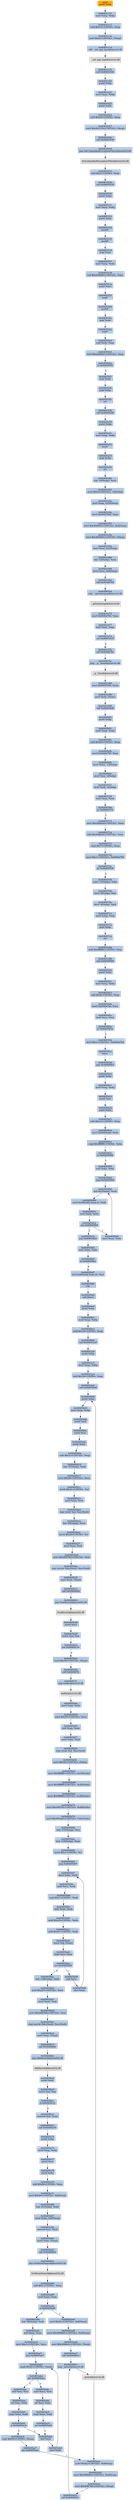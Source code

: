 digraph G {
node[shape=rectangle,style=filled,fillcolor=lightsteelblue,color=lightsteelblue]
bgcolor="transparent"
a0x00401110pushl_ebp[label="start\npushl %ebp",color="lightgrey",fillcolor="orange"];
a0x00401111movl_esp_ebp[label="0x00401111\nmovl %esp, %ebp"];
a0x00401113subl_0x18UINT8_esp[label="0x00401113\nsubl $0x18<UINT8>, %esp"];
a0x00401116movl_0x2UINT32_esp_[label="0x00401116\nmovl $0x2<UINT32>, (%esp)"];
a0x0040111dcall___set_app_type_msvcrt_dll[label="0x0040111d\ncall __set_app_type@msvcrt.dll"];
a__set_app_type_msvcrt_dll[label="__set_app_type@msvcrt.dll",color="lightgrey",fillcolor="lightgrey"];
a0x00401123call_0x00401020[label="0x00401123\ncall 0x00401020"];
a0x00401020pushl_ebp[label="0x00401020\npushl %ebp"];
a0x00401021movl_esp_ebp[label="0x00401021\nmovl %esp, %ebp"];
a0x00401023pushl_ebx[label="0x00401023\npushl %ebx"];
a0x00401024subl_0x34UINT8_esp[label="0x00401024\nsubl $0x34<UINT8>, %esp"];
a0x00401027movl_0x401150UINT32_esp_[label="0x00401027\nmovl $0x401150<UINT32>, (%esp)"];
a0x0040102ecall_0x00403638[label="0x0040102e\ncall 0x00403638"];
a0x00403638jmp_SetUnhandledExceptionFilter_kernel32_dll[label="0x00403638\njmp SetUnhandledExceptionFilter@kernel32.dll"];
SetUnhandledExceptionFilter_kernel32_dll[label="SetUnhandledExceptionFilter@kernel32.dll",color="lightgrey",fillcolor="lightgrey"];
a0x00401033subl_0x4UINT8_esp[label="0x00401033\nsubl $0x4<UINT8>, %esp"];
a0x00401036call_0x00405530[label="0x00401036\ncall 0x00405530"];
a0x00405530pushl_ebp[label="0x00405530\npushl %ebp"];
a0x00405531movl_esp_ebp[label="0x00405531\nmovl %esp, %ebp"];
a0x00405533pushl_ebx[label="0x00405533\npushl %ebx"];
a0x00405534pushfl_[label="0x00405534\npushfl "];
a0x00405535pushfl_[label="0x00405535\npushfl "];
a0x00405536popl_eax[label="0x00405536\npopl %eax"];
a0x00405537movl_eax_edx[label="0x00405537\nmovl %eax, %edx"];
a0x00405539xorl_0x200000UINT32_eax[label="0x00405539\nxorl $0x200000<UINT32>, %eax"];
a0x0040553epushl_eax[label="0x0040553e\npushl %eax"];
a0x0040553fpopfl_[label="0x0040553f\npopfl "];
a0x00405540pushfl_[label="0x00405540\npushfl "];
a0x00405541popl_eax[label="0x00405541\npopl %eax"];
a0x00405542popfl_[label="0x00405542\npopfl "];
a0x00405543xorl_edx_eax[label="0x00405543\nxorl %edx, %eax"];
a0x00405545testl_0x200000UINT32_eax[label="0x00405545\ntestl $0x200000<UINT32>, %eax"];
a0x0040554aje_0x004055f3[label="0x0040554a\nje 0x004055f3"];
a0x004055f3popl_ebx[label="0x004055f3\npopl %ebx"];
a0x004055f4popl_ebp[label="0x004055f4\npopl %ebp"];
a0x004055f5ret[label="0x004055f5\nret"];
a0x0040103bcall_0x00405a50[label="0x0040103b\ncall 0x00405a50"];
a0x00405a50pushl_ebp[label="0x00405a50\npushl %ebp"];
a0x00405a51movl_esp_ebp[label="0x00405a51\nmovl %esp, %ebp"];
a0x00405a53fninit_[label="0x00405a53\nfninit "];
a0x00405a55popl_ebp[label="0x00405a55\npopl %ebp"];
a0x00405a56ret[label="0x00405a56\nret"];
a0x00401040leal__16ebp__eax[label="0x00401040\nleal -16(%ebp), %eax"];
a0x00401043movl_0x0UINT32__16ebp_[label="0x00401043\nmovl $0x0<UINT32>, -16(%ebp)"];
a0x0040104amovl_eax_0x10esp_[label="0x0040104a\nmovl %eax, 0x10(%esp)"];
a0x0040104emovl_0x00407080_eax[label="0x0040104e\nmovl 0x00407080, %eax"];
a0x00401053movl_0x409004UINT32_0x4esp_[label="0x00401053\nmovl $0x409004<UINT32>, 0x4(%esp)"];
a0x0040105bmovl_0x409000UINT32_esp_[label="0x0040105b\nmovl $0x409000<UINT32>, (%esp)"];
a0x00401062movl_eax_0xcesp_[label="0x00401062\nmovl %eax, 0xc(%esp)"];
a0x00401066leal__12ebp__eax[label="0x00401066\nleal -12(%ebp), %eax"];
a0x00401069movl_eax_0x8esp_[label="0x00401069\nmovl %eax, 0x8(%esp)"];
a0x0040106dcall_0x004067b4[label="0x0040106d\ncall 0x004067b4"];
a0x004067b4jmp___getmainargs_msvcrt_dll[label="0x004067b4\njmp __getmainargs@msvcrt.dll"];
a__getmainargs_msvcrt_dll[label="__getmainargs@msvcrt.dll",color="lightgrey",fillcolor="lightgrey"];
a0x00401072movl_0x0040e784_eax[label="0x00401072\nmovl 0x0040e784, %eax"];
a0x00401077testl_eax_eax[label="0x00401077\ntestl %eax, %eax"];
a0x00401079jne_0x004010c5[label="0x00401079\njne 0x004010c5"];
a0x0040107bcall_0x004067bc[label="0x0040107b\ncall 0x004067bc"];
a0x004067bcjmp___p__fmode_msvcrt_dll[label="0x004067bc\njmp __p__fmode@msvcrt.dll"];
a__p__fmode_msvcrt_dll[label="__p__fmode@msvcrt.dll",color="lightgrey",fillcolor="lightgrey"];
a0x00401080movl_0x00407084_edx[label="0x00401080\nmovl 0x00407084, %edx"];
a0x00401086movl_edx_eax_[label="0x00401086\nmovl %edx, (%eax)"];
a0x00401088call_0x004056f0[label="0x00401088\ncall 0x004056f0"];
a0x004056f0pushl_ebp[label="0x004056f0\npushl %ebp"];
a0x004056f1movl_esp_ebp[label="0x004056f1\nmovl %esp, %ebp"];
a0x004056f3subl_0x28UINT8_esp[label="0x004056f3\nsubl $0x28<UINT8>, %esp"];
a0x004056f6movl_0x0040e790_eax[label="0x004056f6\nmovl 0x0040e790, %eax"];
a0x004056fbmovl_ebx__12ebp_[label="0x004056fb\nmovl %ebx, -12(%ebp)"];
a0x004056femovl_esi__8ebp_[label="0x004056fe\nmovl %esi, -8(%ebp)"];
a0x00405701movl_edi__4ebp_[label="0x00405701\nmovl %edi, -4(%ebp)"];
a0x00405704testl_eax_eax[label="0x00405704\ntestl %eax, %eax"];
a0x00405706je_0x00405715[label="0x00405706\nje 0x00405715"];
a0x00405715movl_0x408b40UINT32_eax[label="0x00405715\nmovl $0x408b40<UINT32>, %eax"];
a0x0040571asubl_0x408b40UINT32_eax[label="0x0040571a\nsubl $0x408b40<UINT32>, %eax"];
a0x0040571fcmpl_0x7UINT8_eax[label="0x0040571f\ncmpl $0x7<UINT8>, %eax"];
a0x00405722movl_0x1UINT32_0x0040e790[label="0x00405722\nmovl $0x1<UINT32>, 0x0040e790"];
a0x0040572cjle_0x00405708[label="0x0040572c\njle 0x00405708"];
a0x00405708movl__12ebp__ebx[label="0x00405708\nmovl -12(%ebp), %ebx"];
a0x0040570bmovl__8ebp__esi[label="0x0040570b\nmovl -8(%ebp), %esi"];
a0x0040570emovl__4ebp__edi[label="0x0040570e\nmovl -4(%ebp), %edi"];
a0x00405711movl_ebp_esp[label="0x00405711\nmovl %ebp, %esp"];
a0x00405713popl_ebp[label="0x00405713\npopl %ebp"];
a0x00405714ret[label="0x00405714\nret"];
a0x0040108dandl_0xfffffff0UINT8_esp[label="0x0040108d\nandl $0xfffffff0<UINT8>, %esp"];
a0x00401090call_0x00405920[label="0x00401090\ncall 0x00405920"];
a0x00405920pushl_ebp[label="0x00405920\npushl %ebp"];
a0x00405921movl_esp_ebp[label="0x00405921\nmovl %esp, %ebp"];
a0x00405923subl_0x8UINT8_esp[label="0x00405923\nsubl $0x8<UINT8>, %esp"];
a0x00405926movl_0x0040e7a0_ecx[label="0x00405926\nmovl 0x0040e7a0, %ecx"];
a0x0040592ctestl_ecx_ecx[label="0x0040592c\ntestl %ecx, %ecx"];
a0x0040592eje_0x00405932[label="0x0040592e\nje 0x00405932"];
a0x00405932movl_0x1UINT32_0x0040e7a0[label="0x00405932\nmovl $0x1<UINT32>, 0x0040e7a0"];
a0x0040593cleave_[label="0x0040593c\nleave "];
a0x0040593djmp_0x004058c0[label="0x0040593d\njmp 0x004058c0"];
a0x004058c0pushl_ebp[label="0x004058c0\npushl %ebp"];
a0x004058c1movl_esp_ebp[label="0x004058c1\nmovl %esp, %ebp"];
a0x004058c3pushl_esi[label="0x004058c3\npushl %esi"];
a0x004058c4pushl_ebx[label="0x004058c4\npushl %ebx"];
a0x004058c5subl_0x10UINT8_esp[label="0x004058c5\nsubl $0x10<UINT8>, %esp"];
a0x004058c8movl_0x00406a48_ebx[label="0x004058c8\nmovl 0x00406a48, %ebx"];
a0x004058cecmpl_0xffffffffUINT8_ebx[label="0x004058ce\ncmpl $0xffffffff<UINT8>, %ebx"];
a0x004058d1je_0x00405900[label="0x004058d1\nje 0x00405900"];
a0x00405900xorl_ebx_ebx[label="0x00405900\nxorl %ebx, %ebx"];
a0x00405902jmp_0x00405906[label="0x00405902\njmp 0x00405906"];
a0x00405906leal_0x1ebx__eax[label="0x00405906\nleal 0x1(%ebx), %eax"];
a0x00405909movl_0x406a48eax4__edx[label="0x00405909\nmovl 0x406a48(,%eax,4), %edx"];
a0x00405910testl_edx_edx[label="0x00405910\ntestl %edx, %edx"];
a0x00405912jne_0x00405904[label="0x00405912\njne 0x00405904"];
a0x00405904movl_eax_ebx[label="0x00405904\nmovl %eax, %ebx"];
a0x00405914jmp_0x004058d3[label="0x00405914\njmp 0x004058d3"];
a0x004058d3testl_ebx_ebx[label="0x004058d3\ntestl %ebx, %ebx"];
a0x004058d5je_0x004058ea[label="0x004058d5\nje 0x004058ea"];
a0x004058d7leal_0x406a48ebx4__esi[label="0x004058d7\nleal 0x406a48(,%ebx,4), %esi"];
a0x004058denop_[label="0x004058de\nnop "];
a0x004058e0call_esi_[label="0x004058e0\ncall (%esi)"];
a0x004068e0pushl_ebp[label="0x004068e0\npushl %ebp"];
a0x004068e1movl_esp_ebp[label="0x004068e1\nmovl %esp, %ebp"];
a0x004068e3subl_0x18UINT8_esp[label="0x004068e3\nsubl $0x18<UINT8>, %esp"];
a0x004068e6call_0x004012c0[label="0x004068e6\ncall 0x004012c0"];
a0x004012c0pushl_ebp[label="0x004012c0\npushl %ebp"];
a0x004012c1movl_esp_ebp[label="0x004012c1\nmovl %esp, %ebp"];
a0x004012c3subl_0x18UINT8_esp[label="0x004012c3\nsubl $0x18<UINT8>, %esp"];
a0x004012c6call_0x00405b08[label="0x004012c6\ncall 0x00405b08"];
a0x00405b08pushl_ebp[label="0x00405b08\npushl %ebp"];
a0x00405b09movl_esp_ebp[label="0x00405b09\nmovl %esp, %ebp"];
a0x00405b0bpushl_edi[label="0x00405b0b\npushl %edi"];
a0x00405b0cpushl_esi[label="0x00405b0c\npushl %esi"];
a0x00405b0dpushl_ebx[label="0x00405b0d\npushl %ebx"];
a0x00405b0esubl_0xccUINT32_esp[label="0x00405b0e\nsubl $0xcc<UINT32>, %esp"];
a0x00405b14leal__97ebp__edx[label="0x00405b14\nleal -97(%ebp), %edx"];
a0x00405b17movl_0x20UINT32_ecx[label="0x00405b17\nmovl $0x20<UINT32>, %ecx"];
a0x00405b1cmovb_0x41UINT8_al[label="0x00405b1c\nmovb $0x41<UINT8>, %al"];
a0x00405b1emovl_edx_edi[label="0x00405b1e\nmovl %edx, %edi"];
a0x00405b20repz_stosb_al_es_edi_[label="0x00405b20\nrepz stosb %al, %es:(%edi)"];
a0x00405b22leal__65ebp__eax[label="0x00405b22\nleal -65(%ebp), %eax"];
a0x00405b25movb_0x29UINT8_cl[label="0x00405b25\nmovb $0x29<UINT8>, %cl"];
a0x00405b27movl_eax_edi[label="0x00405b27\nmovl %eax, %edi"];
a0x00405b29movl_0x408780UINT32_esi[label="0x00405b29\nmovl $0x408780<UINT32>, %esi"];
a0x00405b2erepz_movsb_ds_esi__es_edi_[label="0x00405b2e\nrepz movsb %ds:(%esi), %es:(%edi)"];
a0x00405b30movl_edx_esp_[label="0x00405b30\nmovl %edx, (%esp)"];
a0x00405b33call_0x00406844[label="0x00405b33\ncall 0x00406844"];
a0x00406844jmp_FindAtomA_kernel32_dll[label="0x00406844\njmp FindAtomA@kernel32.dll"];
FindAtomA_kernel32_dll[label="FindAtomA@kernel32.dll",color="lightgrey",fillcolor="lightgrey"];
a0x00405b38pushl_ecx[label="0x00405b38\npushl %ecx"];
a0x00405b39testw_ax_ax[label="0x00405b39\ntestw %ax, %ax"];
a0x00405b3cjne_0x00405c10[label="0x00405b3c\njne 0x00405c10"];
a0x00405b42movl_0x50UINT32_esp_[label="0x00405b42\nmovl $0x50<UINT32>, (%esp)"];
a0x00405b49call_0x004067fc[label="0x00405b49\ncall 0x004067fc"];
a0x004067fcjmp_malloc_msvcrt_dll[label="0x004067fc\njmp malloc@msvcrt.dll"];
malloc_msvcrt_dll[label="malloc@msvcrt.dll",color="lightgrey",fillcolor="lightgrey"];
a0x00405b4emovl_eax_ebx[label="0x00405b4e\nmovl %eax, %ebx"];
a0x00405b50movl_0x50UINT32_ecx[label="0x00405b50\nmovl $0x50<UINT32>, %ecx"];
a0x00405b55xorl_eax_eax[label="0x00405b55\nxorl %eax, %eax"];
a0x00405b57movl_ebx_edi[label="0x00405b57\nmovl %ebx, %edi"];
a0x00405b59repz_stosb_al_es_edi_[label="0x00405b59\nrepz stosb %al, %es:(%edi)"];
a0x00405b5bmovl_0x50UINT32_ebx_[label="0x00405b5b\nmovl $0x50<UINT32>, (%ebx)"];
a0x00405b61movl_0xffffffffUINT32_0x18ebx_[label="0x00405b61\nmovl $0xffffffff<UINT32>, 0x18(%ebx)"];
a0x00405b68movl_0xffffffffUINT32_0x28ebx_[label="0x00405b68\nmovl $0xffffffff<UINT32>, 0x28(%ebx)"];
a0x00405b6fmovl_0xffffffffUINT32_0x30ebx_[label="0x00405b6f\nmovl $0xffffffff<UINT32>, 0x30(%ebx)"];
a0x00405b76movl_0x4067f4UINT32_0x48ebx_[label="0x00405b76\nmovl $0x4067f4<UINT32>, 0x48(%ebx)"];
a0x00405b7dmovl_0x405a60UINT32_0x4cebx_[label="0x00405b7d\nmovl $0x405a60<UINT32>, 0x4c(%ebx)"];
a0x00405b84leal__170ebp__esi[label="0x00405b84\nleal -170(%ebp), %esi"];
a0x00405b8aleal__139ebp__eax[label="0x00405b8a\nleal -139(%ebp), %eax"];
a0x00405b90movb_0x1UINT8_cl[label="0x00405b90\nmovb $0x1<UINT8>, %cl"];
a0x00405b92jmp_0x00405b97[label="0x00405b92\njmp 0x00405b97"];
a0x00405b97movl_ebx_edx[label="0x00405b97\nmovl %ebx, %edx"];
a0x00405b99andl_ecx_edx[label="0x00405b99\nandl %ecx, %edx"];
a0x00405b9bcmpl_0x1UINT8_edx[label="0x00405b9b\ncmpl $0x1<UINT8>, %edx"];
a0x00405b9esbbl_edx_edx[label="0x00405b9e\nsbbl %edx, %edx"];
a0x00405ba0andl_0x20UINT8_edx[label="0x00405ba0\nandl $0x20<UINT8>, %edx"];
a0x00405ba3addl_0x41UINT8_edx[label="0x00405ba3\naddl $0x41<UINT8>, %edx"];
a0x00405ba6movb_dl_eax_[label="0x00405ba6\nmovb %dl, (%eax)"];
a0x00405ba8cmpl_esi_eax[label="0x00405ba8\ncmpl %esi, %eax"];
a0x00405baajne_0x00405b94[label="0x00405baa\njne 0x00405b94"];
a0x00405b94shll_ecx[label="0x00405b94\nshll %ecx"];
a0x00405b96decl_eax[label="0x00405b96\ndecl %eax"];
a0x00405bacleal__138ebp__edx[label="0x00405bac\nleal -138(%ebp), %edx"];
a0x00405bb2movl_0x29UINT32_ecx[label="0x00405bb2\nmovl $0x29<UINT32>, %ecx"];
a0x00405bb7movl_edx_edi[label="0x00405bb7\nmovl %edx, %edi"];
a0x00405bb9movl_0x408780UINT32_esi[label="0x00405bb9\nmovl $0x408780<UINT32>, %esi"];
a0x00405bberepz_movsb_ds_esi__es_edi_[label="0x00405bbe\nrepz movsb %ds:(%esi), %es:(%edi)"];
a0x00405bc0movl_eax_esp_[label="0x00405bc0\nmovl %eax, (%esp)"];
a0x00405bc3call_0x0040684c[label="0x00405bc3\ncall 0x0040684c"];
a0x0040684cjmp_AddAtomA_kernel32_dll[label="0x0040684c\njmp AddAtomA@kernel32.dll"];
AddAtomA_kernel32_dll[label="AddAtomA@kernel32.dll",color="lightgrey",fillcolor="lightgrey"];
a0x00405bc8pushl_edx[label="0x00405bc8\npushl %edx"];
a0x00405bc9testw_ax_ax[label="0x00405bc9\ntestw %ax, %ax"];
a0x00405bccje_0x00405c1e[label="0x00405bcc\nje 0x00405c1e"];
a0x00405bcemovzwl_ax_eax[label="0x00405bce\nmovzwl %ax, %eax"];
a0x00405bd1call_0x00405a74[label="0x00405bd1\ncall 0x00405a74"];
a0x00405a74pushl_ebp[label="0x00405a74\npushl %ebp"];
a0x00405a75movl_esp_ebp[label="0x00405a75\nmovl %esp, %ebp"];
a0x00405a77pushl_esi[label="0x00405a77\npushl %esi"];
a0x00405a78pushl_ebx[label="0x00405a78\npushl %ebx"];
a0x00405a79subl_0x60UINT8_esp[label="0x00405a79\nsubl $0x60<UINT8>, %esp"];
a0x00405a7cmovl_0x49UINT32_0x8esp_[label="0x00405a7c\nmovl $0x49<UINT32>, 0x8(%esp)"];
a0x00405a84leal__81ebp__ebx[label="0x00405a84\nleal -81(%ebp), %ebx"];
a0x00405a87movl_ebx_0x4esp_[label="0x00405a87\nmovl %ebx, 0x4(%esp)"];
a0x00405a8bmovzwl_ax_eax[label="0x00405a8b\nmovzwl %ax, %eax"];
a0x00405a8emovl_eax_esp_[label="0x00405a8e\nmovl %eax, (%esp)"];
a0x00405a91call_0x0040683c[label="0x00405a91\ncall 0x0040683c"];
a0x0040683cjmp_GetAtomNameA_kernel32_dll[label="0x0040683c\njmp GetAtomNameA@kernel32.dll"];
GetAtomNameA_kernel32_dll[label="GetAtomNameA@kernel32.dll",color="lightgrey",fillcolor="lightgrey"];
a0x00405a96subl_0xcUINT8_esp[label="0x00405a96\nsubl $0xc<UINT8>, %esp"];
a0x00405a99testl_eax_eax[label="0x00405a99\ntestl %eax, %eax"];
a0x00405a9bje_0x00405ad0[label="0x00405a9b\nje 0x00405ad0"];
a0x00405ad0movl_0x5cUINT32_0x8esp_[label="0x00405ad0\nmovl $0x5c<UINT32>, 0x8(%esp)"];
a0x00405ad8movl_0x408680UINT32_0x4esp_[label="0x00405ad8\nmovl $0x408680<UINT32>, 0x4(%esp)"];
a0x00405ae0movl_0x4086c8UINT32_esp_[label="0x00405ae0\nmovl $0x4086c8<UINT32>, (%esp)"];
a0x00405ae7call_0x0040681c[label="0x00405ae7\ncall 0x0040681c"];
a0x0040681cjmp__assert_msvcrt_dll[label="0x0040681c\njmp _assert@msvcrt.dll"];
a_assert_msvcrt_dll[label="_assert@msvcrt.dll",color="lightgrey",fillcolor="lightgrey"];
a0x00405aecmovl_0x62UINT32_0x8esp_[label="0x00405aec\nmovl $0x62<UINT32>, 0x8(%esp)"];
a0x00405af4movl_0x408680UINT32_0x4esp_[label="0x00405af4\nmovl $0x408680<UINT32>, 0x4(%esp)"];
a0x00405afcmovl_0x408704UINT32_esp_[label="0x00405afc\nmovl $0x408704<UINT32>, (%esp)"];
a0x00405b03call_0x0040681c[label="0x00405b03\ncall 0x0040681c"];
a0x00405a9dleal__50ebp__edx[label="0x00405a9d\nleal -50(%ebp), %edx"];
a0x00405aa0xorl_eax_eax[label="0x00405aa0\nxorl %eax, %eax"];
a0x00405aa2movl_0x1UINT32_ecx[label="0x00405aa2\nmovl $0x1<UINT32>, %ecx"];
a0x00405aa7jmp_0x00405ab7[label="0x00405aa7\njmp 0x00405ab7"];
a0x00405ab7cmpb_0x41UINT8_edx_[label="0x00405ab7\ncmpb $0x41<UINT8>, (%edx)"];
a0x00405abajne_0x00405aac[label="0x00405aba\njne 0x00405aac"];
a0x00405aacxorl_esi_esi[label="0x00405aac\nxorl %esi, %esi"];
a0x00405aaeorl_esi_eax[label="0x00405aae\norl %esi, %eax"];
a0x00405ab0cmpl_ebx_edx[label="0x00405ab0\ncmpl %ebx, %edx"];
a0x00405ab2je_0x00405ac4[label="0x00405ab2\nje 0x00405ac4"];
a0x00405ab4shll_ecx[label="0x00405ab4\nshll %ecx"];
a0x00405ab6decl_edx[label="0x00405ab6\ndecl %edx"];
a0x00405ac4cmpl_0x50UINT8_eax_[label="0x00405ac4\ncmpl $0x50<UINT8>, (%eax)"];
a0x00405ac7jne_0x00405aec[label="0x00405ac7\njne 0x00405aec"];
a0x00405abcmovl_ecx_esi[label="0x00405abc\nmovl %ecx, %esi"];
a0x00405abeorl_esi_eax[label="0x00405abe\norl %esi, %eax"];
a0x00405ac0cmpl_ebx_edx[label="0x00405ac0\ncmpl %ebx, %edx"];
a0x00405ac2jne_0x00405ab4[label="0x00405ac2\njne 0x00405ab4"];
a0x00401110pushl_ebp -> a0x00401111movl_esp_ebp [color="#000000"];
a0x00401111movl_esp_ebp -> a0x00401113subl_0x18UINT8_esp [color="#000000"];
a0x00401113subl_0x18UINT8_esp -> a0x00401116movl_0x2UINT32_esp_ [color="#000000"];
a0x00401116movl_0x2UINT32_esp_ -> a0x0040111dcall___set_app_type_msvcrt_dll [color="#000000"];
a0x0040111dcall___set_app_type_msvcrt_dll -> a__set_app_type_msvcrt_dll [color="#000000"];
a__set_app_type_msvcrt_dll -> a0x00401123call_0x00401020 [color="#000000"];
a0x00401123call_0x00401020 -> a0x00401020pushl_ebp [color="#000000"];
a0x00401020pushl_ebp -> a0x00401021movl_esp_ebp [color="#000000"];
a0x00401021movl_esp_ebp -> a0x00401023pushl_ebx [color="#000000"];
a0x00401023pushl_ebx -> a0x00401024subl_0x34UINT8_esp [color="#000000"];
a0x00401024subl_0x34UINT8_esp -> a0x00401027movl_0x401150UINT32_esp_ [color="#000000"];
a0x00401027movl_0x401150UINT32_esp_ -> a0x0040102ecall_0x00403638 [color="#000000"];
a0x0040102ecall_0x00403638 -> a0x00403638jmp_SetUnhandledExceptionFilter_kernel32_dll [color="#000000"];
a0x00403638jmp_SetUnhandledExceptionFilter_kernel32_dll -> SetUnhandledExceptionFilter_kernel32_dll [color="#000000"];
SetUnhandledExceptionFilter_kernel32_dll -> a0x00401033subl_0x4UINT8_esp [color="#000000"];
a0x00401033subl_0x4UINT8_esp -> a0x00401036call_0x00405530 [color="#000000"];
a0x00401036call_0x00405530 -> a0x00405530pushl_ebp [color="#000000"];
a0x00405530pushl_ebp -> a0x00405531movl_esp_ebp [color="#000000"];
a0x00405531movl_esp_ebp -> a0x00405533pushl_ebx [color="#000000"];
a0x00405533pushl_ebx -> a0x00405534pushfl_ [color="#000000"];
a0x00405534pushfl_ -> a0x00405535pushfl_ [color="#000000"];
a0x00405535pushfl_ -> a0x00405536popl_eax [color="#000000"];
a0x00405536popl_eax -> a0x00405537movl_eax_edx [color="#000000"];
a0x00405537movl_eax_edx -> a0x00405539xorl_0x200000UINT32_eax [color="#000000"];
a0x00405539xorl_0x200000UINT32_eax -> a0x0040553epushl_eax [color="#000000"];
a0x0040553epushl_eax -> a0x0040553fpopfl_ [color="#000000"];
a0x0040553fpopfl_ -> a0x00405540pushfl_ [color="#000000"];
a0x00405540pushfl_ -> a0x00405541popl_eax [color="#000000"];
a0x00405541popl_eax -> a0x00405542popfl_ [color="#000000"];
a0x00405542popfl_ -> a0x00405543xorl_edx_eax [color="#000000"];
a0x00405543xorl_edx_eax -> a0x00405545testl_0x200000UINT32_eax [color="#000000"];
a0x00405545testl_0x200000UINT32_eax -> a0x0040554aje_0x004055f3 [color="#000000"];
a0x0040554aje_0x004055f3 -> a0x004055f3popl_ebx [color="#000000",label="T"];
a0x004055f3popl_ebx -> a0x004055f4popl_ebp [color="#000000"];
a0x004055f4popl_ebp -> a0x004055f5ret [color="#000000"];
a0x004055f5ret -> a0x0040103bcall_0x00405a50 [color="#000000"];
a0x0040103bcall_0x00405a50 -> a0x00405a50pushl_ebp [color="#000000"];
a0x00405a50pushl_ebp -> a0x00405a51movl_esp_ebp [color="#000000"];
a0x00405a51movl_esp_ebp -> a0x00405a53fninit_ [color="#000000"];
a0x00405a53fninit_ -> a0x00405a55popl_ebp [color="#000000"];
a0x00405a55popl_ebp -> a0x00405a56ret [color="#000000"];
a0x00405a56ret -> a0x00401040leal__16ebp__eax [color="#000000"];
a0x00401040leal__16ebp__eax -> a0x00401043movl_0x0UINT32__16ebp_ [color="#000000"];
a0x00401043movl_0x0UINT32__16ebp_ -> a0x0040104amovl_eax_0x10esp_ [color="#000000"];
a0x0040104amovl_eax_0x10esp_ -> a0x0040104emovl_0x00407080_eax [color="#000000"];
a0x0040104emovl_0x00407080_eax -> a0x00401053movl_0x409004UINT32_0x4esp_ [color="#000000"];
a0x00401053movl_0x409004UINT32_0x4esp_ -> a0x0040105bmovl_0x409000UINT32_esp_ [color="#000000"];
a0x0040105bmovl_0x409000UINT32_esp_ -> a0x00401062movl_eax_0xcesp_ [color="#000000"];
a0x00401062movl_eax_0xcesp_ -> a0x00401066leal__12ebp__eax [color="#000000"];
a0x00401066leal__12ebp__eax -> a0x00401069movl_eax_0x8esp_ [color="#000000"];
a0x00401069movl_eax_0x8esp_ -> a0x0040106dcall_0x004067b4 [color="#000000"];
a0x0040106dcall_0x004067b4 -> a0x004067b4jmp___getmainargs_msvcrt_dll [color="#000000"];
a0x004067b4jmp___getmainargs_msvcrt_dll -> a__getmainargs_msvcrt_dll [color="#000000"];
a__getmainargs_msvcrt_dll -> a0x00401072movl_0x0040e784_eax [color="#000000"];
a0x00401072movl_0x0040e784_eax -> a0x00401077testl_eax_eax [color="#000000"];
a0x00401077testl_eax_eax -> a0x00401079jne_0x004010c5 [color="#000000"];
a0x00401079jne_0x004010c5 -> a0x0040107bcall_0x004067bc [color="#000000",label="F"];
a0x0040107bcall_0x004067bc -> a0x004067bcjmp___p__fmode_msvcrt_dll [color="#000000"];
a0x004067bcjmp___p__fmode_msvcrt_dll -> a__p__fmode_msvcrt_dll [color="#000000"];
a__p__fmode_msvcrt_dll -> a0x00401080movl_0x00407084_edx [color="#000000"];
a0x00401080movl_0x00407084_edx -> a0x00401086movl_edx_eax_ [color="#000000"];
a0x00401086movl_edx_eax_ -> a0x00401088call_0x004056f0 [color="#000000"];
a0x00401088call_0x004056f0 -> a0x004056f0pushl_ebp [color="#000000"];
a0x004056f0pushl_ebp -> a0x004056f1movl_esp_ebp [color="#000000"];
a0x004056f1movl_esp_ebp -> a0x004056f3subl_0x28UINT8_esp [color="#000000"];
a0x004056f3subl_0x28UINT8_esp -> a0x004056f6movl_0x0040e790_eax [color="#000000"];
a0x004056f6movl_0x0040e790_eax -> a0x004056fbmovl_ebx__12ebp_ [color="#000000"];
a0x004056fbmovl_ebx__12ebp_ -> a0x004056femovl_esi__8ebp_ [color="#000000"];
a0x004056femovl_esi__8ebp_ -> a0x00405701movl_edi__4ebp_ [color="#000000"];
a0x00405701movl_edi__4ebp_ -> a0x00405704testl_eax_eax [color="#000000"];
a0x00405704testl_eax_eax -> a0x00405706je_0x00405715 [color="#000000"];
a0x00405706je_0x00405715 -> a0x00405715movl_0x408b40UINT32_eax [color="#000000",label="T"];
a0x00405715movl_0x408b40UINT32_eax -> a0x0040571asubl_0x408b40UINT32_eax [color="#000000"];
a0x0040571asubl_0x408b40UINT32_eax -> a0x0040571fcmpl_0x7UINT8_eax [color="#000000"];
a0x0040571fcmpl_0x7UINT8_eax -> a0x00405722movl_0x1UINT32_0x0040e790 [color="#000000"];
a0x00405722movl_0x1UINT32_0x0040e790 -> a0x0040572cjle_0x00405708 [color="#000000"];
a0x0040572cjle_0x00405708 -> a0x00405708movl__12ebp__ebx [color="#000000",label="T"];
a0x00405708movl__12ebp__ebx -> a0x0040570bmovl__8ebp__esi [color="#000000"];
a0x0040570bmovl__8ebp__esi -> a0x0040570emovl__4ebp__edi [color="#000000"];
a0x0040570emovl__4ebp__edi -> a0x00405711movl_ebp_esp [color="#000000"];
a0x00405711movl_ebp_esp -> a0x00405713popl_ebp [color="#000000"];
a0x00405713popl_ebp -> a0x00405714ret [color="#000000"];
a0x00405714ret -> a0x0040108dandl_0xfffffff0UINT8_esp [color="#000000"];
a0x0040108dandl_0xfffffff0UINT8_esp -> a0x00401090call_0x00405920 [color="#000000"];
a0x00401090call_0x00405920 -> a0x00405920pushl_ebp [color="#000000"];
a0x00405920pushl_ebp -> a0x00405921movl_esp_ebp [color="#000000"];
a0x00405921movl_esp_ebp -> a0x00405923subl_0x8UINT8_esp [color="#000000"];
a0x00405923subl_0x8UINT8_esp -> a0x00405926movl_0x0040e7a0_ecx [color="#000000"];
a0x00405926movl_0x0040e7a0_ecx -> a0x0040592ctestl_ecx_ecx [color="#000000"];
a0x0040592ctestl_ecx_ecx -> a0x0040592eje_0x00405932 [color="#000000"];
a0x0040592eje_0x00405932 -> a0x00405932movl_0x1UINT32_0x0040e7a0 [color="#000000",label="T"];
a0x00405932movl_0x1UINT32_0x0040e7a0 -> a0x0040593cleave_ [color="#000000"];
a0x0040593cleave_ -> a0x0040593djmp_0x004058c0 [color="#000000"];
a0x0040593djmp_0x004058c0 -> a0x004058c0pushl_ebp [color="#000000"];
a0x004058c0pushl_ebp -> a0x004058c1movl_esp_ebp [color="#000000"];
a0x004058c1movl_esp_ebp -> a0x004058c3pushl_esi [color="#000000"];
a0x004058c3pushl_esi -> a0x004058c4pushl_ebx [color="#000000"];
a0x004058c4pushl_ebx -> a0x004058c5subl_0x10UINT8_esp [color="#000000"];
a0x004058c5subl_0x10UINT8_esp -> a0x004058c8movl_0x00406a48_ebx [color="#000000"];
a0x004058c8movl_0x00406a48_ebx -> a0x004058cecmpl_0xffffffffUINT8_ebx [color="#000000"];
a0x004058cecmpl_0xffffffffUINT8_ebx -> a0x004058d1je_0x00405900 [color="#000000"];
a0x004058d1je_0x00405900 -> a0x00405900xorl_ebx_ebx [color="#000000",label="T"];
a0x00405900xorl_ebx_ebx -> a0x00405902jmp_0x00405906 [color="#000000"];
a0x00405902jmp_0x00405906 -> a0x00405906leal_0x1ebx__eax [color="#000000"];
a0x00405906leal_0x1ebx__eax -> a0x00405909movl_0x406a48eax4__edx [color="#000000"];
a0x00405909movl_0x406a48eax4__edx -> a0x00405910testl_edx_edx [color="#000000"];
a0x00405910testl_edx_edx -> a0x00405912jne_0x00405904 [color="#000000"];
a0x00405912jne_0x00405904 -> a0x00405904movl_eax_ebx [color="#000000",label="T"];
a0x00405904movl_eax_ebx -> a0x00405906leal_0x1ebx__eax [color="#000000"];
a0x00405912jne_0x00405904 -> a0x00405914jmp_0x004058d3 [color="#000000",label="F"];
a0x00405914jmp_0x004058d3 -> a0x004058d3testl_ebx_ebx [color="#000000"];
a0x004058d3testl_ebx_ebx -> a0x004058d5je_0x004058ea [color="#000000"];
a0x004058d5je_0x004058ea -> a0x004058d7leal_0x406a48ebx4__esi [color="#000000",label="F"];
a0x004058d7leal_0x406a48ebx4__esi -> a0x004058denop_ [color="#000000"];
a0x004058denop_ -> a0x004058e0call_esi_ [color="#000000"];
a0x004058e0call_esi_ -> a0x004068e0pushl_ebp [color="#000000"];
a0x004068e0pushl_ebp -> a0x004068e1movl_esp_ebp [color="#000000"];
a0x004068e1movl_esp_ebp -> a0x004068e3subl_0x18UINT8_esp [color="#000000"];
a0x004068e3subl_0x18UINT8_esp -> a0x004068e6call_0x004012c0 [color="#000000"];
a0x004068e6call_0x004012c0 -> a0x004012c0pushl_ebp [color="#000000"];
a0x004012c0pushl_ebp -> a0x004012c1movl_esp_ebp [color="#000000"];
a0x004012c1movl_esp_ebp -> a0x004012c3subl_0x18UINT8_esp [color="#000000"];
a0x004012c3subl_0x18UINT8_esp -> a0x004012c6call_0x00405b08 [color="#000000"];
a0x004012c6call_0x00405b08 -> a0x00405b08pushl_ebp [color="#000000"];
a0x00405b08pushl_ebp -> a0x00405b09movl_esp_ebp [color="#000000"];
a0x00405b09movl_esp_ebp -> a0x00405b0bpushl_edi [color="#000000"];
a0x00405b0bpushl_edi -> a0x00405b0cpushl_esi [color="#000000"];
a0x00405b0cpushl_esi -> a0x00405b0dpushl_ebx [color="#000000"];
a0x00405b0dpushl_ebx -> a0x00405b0esubl_0xccUINT32_esp [color="#000000"];
a0x00405b0esubl_0xccUINT32_esp -> a0x00405b14leal__97ebp__edx [color="#000000"];
a0x00405b14leal__97ebp__edx -> a0x00405b17movl_0x20UINT32_ecx [color="#000000"];
a0x00405b17movl_0x20UINT32_ecx -> a0x00405b1cmovb_0x41UINT8_al [color="#000000"];
a0x00405b1cmovb_0x41UINT8_al -> a0x00405b1emovl_edx_edi [color="#000000"];
a0x00405b1emovl_edx_edi -> a0x00405b20repz_stosb_al_es_edi_ [color="#000000"];
a0x00405b20repz_stosb_al_es_edi_ -> a0x00405b22leal__65ebp__eax [color="#000000"];
a0x00405b22leal__65ebp__eax -> a0x00405b25movb_0x29UINT8_cl [color="#000000"];
a0x00405b25movb_0x29UINT8_cl -> a0x00405b27movl_eax_edi [color="#000000"];
a0x00405b27movl_eax_edi -> a0x00405b29movl_0x408780UINT32_esi [color="#000000"];
a0x00405b29movl_0x408780UINT32_esi -> a0x00405b2erepz_movsb_ds_esi__es_edi_ [color="#000000"];
a0x00405b2erepz_movsb_ds_esi__es_edi_ -> a0x00405b30movl_edx_esp_ [color="#000000"];
a0x00405b30movl_edx_esp_ -> a0x00405b33call_0x00406844 [color="#000000"];
a0x00405b33call_0x00406844 -> a0x00406844jmp_FindAtomA_kernel32_dll [color="#000000"];
a0x00406844jmp_FindAtomA_kernel32_dll -> FindAtomA_kernel32_dll [color="#000000"];
FindAtomA_kernel32_dll -> a0x00405b38pushl_ecx [color="#000000"];
a0x00405b38pushl_ecx -> a0x00405b39testw_ax_ax [color="#000000"];
a0x00405b39testw_ax_ax -> a0x00405b3cjne_0x00405c10 [color="#000000"];
a0x00405b3cjne_0x00405c10 -> a0x00405b42movl_0x50UINT32_esp_ [color="#000000",label="F"];
a0x00405b42movl_0x50UINT32_esp_ -> a0x00405b49call_0x004067fc [color="#000000"];
a0x00405b49call_0x004067fc -> a0x004067fcjmp_malloc_msvcrt_dll [color="#000000"];
a0x004067fcjmp_malloc_msvcrt_dll -> malloc_msvcrt_dll [color="#000000"];
malloc_msvcrt_dll -> a0x00405b4emovl_eax_ebx [color="#000000"];
a0x00405b4emovl_eax_ebx -> a0x00405b50movl_0x50UINT32_ecx [color="#000000"];
a0x00405b50movl_0x50UINT32_ecx -> a0x00405b55xorl_eax_eax [color="#000000"];
a0x00405b55xorl_eax_eax -> a0x00405b57movl_ebx_edi [color="#000000"];
a0x00405b57movl_ebx_edi -> a0x00405b59repz_stosb_al_es_edi_ [color="#000000"];
a0x00405b59repz_stosb_al_es_edi_ -> a0x00405b5bmovl_0x50UINT32_ebx_ [color="#000000"];
a0x00405b5bmovl_0x50UINT32_ebx_ -> a0x00405b61movl_0xffffffffUINT32_0x18ebx_ [color="#000000"];
a0x00405b61movl_0xffffffffUINT32_0x18ebx_ -> a0x00405b68movl_0xffffffffUINT32_0x28ebx_ [color="#000000"];
a0x00405b68movl_0xffffffffUINT32_0x28ebx_ -> a0x00405b6fmovl_0xffffffffUINT32_0x30ebx_ [color="#000000"];
a0x00405b6fmovl_0xffffffffUINT32_0x30ebx_ -> a0x00405b76movl_0x4067f4UINT32_0x48ebx_ [color="#000000"];
a0x00405b76movl_0x4067f4UINT32_0x48ebx_ -> a0x00405b7dmovl_0x405a60UINT32_0x4cebx_ [color="#000000"];
a0x00405b7dmovl_0x405a60UINT32_0x4cebx_ -> a0x00405b84leal__170ebp__esi [color="#000000"];
a0x00405b84leal__170ebp__esi -> a0x00405b8aleal__139ebp__eax [color="#000000"];
a0x00405b8aleal__139ebp__eax -> a0x00405b90movb_0x1UINT8_cl [color="#000000"];
a0x00405b90movb_0x1UINT8_cl -> a0x00405b92jmp_0x00405b97 [color="#000000"];
a0x00405b92jmp_0x00405b97 -> a0x00405b97movl_ebx_edx [color="#000000"];
a0x00405b97movl_ebx_edx -> a0x00405b99andl_ecx_edx [color="#000000"];
a0x00405b99andl_ecx_edx -> a0x00405b9bcmpl_0x1UINT8_edx [color="#000000"];
a0x00405b9bcmpl_0x1UINT8_edx -> a0x00405b9esbbl_edx_edx [color="#000000"];
a0x00405b9esbbl_edx_edx -> a0x00405ba0andl_0x20UINT8_edx [color="#000000"];
a0x00405ba0andl_0x20UINT8_edx -> a0x00405ba3addl_0x41UINT8_edx [color="#000000"];
a0x00405ba3addl_0x41UINT8_edx -> a0x00405ba6movb_dl_eax_ [color="#000000"];
a0x00405ba6movb_dl_eax_ -> a0x00405ba8cmpl_esi_eax [color="#000000"];
a0x00405ba8cmpl_esi_eax -> a0x00405baajne_0x00405b94 [color="#000000"];
a0x00405baajne_0x00405b94 -> a0x00405b94shll_ecx [color="#000000",label="T"];
a0x00405b94shll_ecx -> a0x00405b96decl_eax [color="#000000"];
a0x00405b96decl_eax -> a0x00405b97movl_ebx_edx [color="#000000"];
a0x00405baajne_0x00405b94 -> a0x00405bacleal__138ebp__edx [color="#000000",label="F"];
a0x00405bacleal__138ebp__edx -> a0x00405bb2movl_0x29UINT32_ecx [color="#000000"];
a0x00405bb2movl_0x29UINT32_ecx -> a0x00405bb7movl_edx_edi [color="#000000"];
a0x00405bb7movl_edx_edi -> a0x00405bb9movl_0x408780UINT32_esi [color="#000000"];
a0x00405bb9movl_0x408780UINT32_esi -> a0x00405bberepz_movsb_ds_esi__es_edi_ [color="#000000"];
a0x00405bberepz_movsb_ds_esi__es_edi_ -> a0x00405bc0movl_eax_esp_ [color="#000000"];
a0x00405bc0movl_eax_esp_ -> a0x00405bc3call_0x0040684c [color="#000000"];
a0x00405bc3call_0x0040684c -> a0x0040684cjmp_AddAtomA_kernel32_dll [color="#000000"];
a0x0040684cjmp_AddAtomA_kernel32_dll -> AddAtomA_kernel32_dll [color="#000000"];
AddAtomA_kernel32_dll -> a0x00405bc8pushl_edx [color="#000000"];
a0x00405bc8pushl_edx -> a0x00405bc9testw_ax_ax [color="#000000"];
a0x00405bc9testw_ax_ax -> a0x00405bccje_0x00405c1e [color="#000000"];
a0x00405bccje_0x00405c1e -> a0x00405bcemovzwl_ax_eax [color="#000000",label="F"];
a0x00405bcemovzwl_ax_eax -> a0x00405bd1call_0x00405a74 [color="#000000"];
a0x00405bd1call_0x00405a74 -> a0x00405a74pushl_ebp [color="#000000"];
a0x00405a74pushl_ebp -> a0x00405a75movl_esp_ebp [color="#000000"];
a0x00405a75movl_esp_ebp -> a0x00405a77pushl_esi [color="#000000"];
a0x00405a77pushl_esi -> a0x00405a78pushl_ebx [color="#000000"];
a0x00405a78pushl_ebx -> a0x00405a79subl_0x60UINT8_esp [color="#000000"];
a0x00405a79subl_0x60UINT8_esp -> a0x00405a7cmovl_0x49UINT32_0x8esp_ [color="#000000"];
a0x00405a7cmovl_0x49UINT32_0x8esp_ -> a0x00405a84leal__81ebp__ebx [color="#000000"];
a0x00405a84leal__81ebp__ebx -> a0x00405a87movl_ebx_0x4esp_ [color="#000000"];
a0x00405a87movl_ebx_0x4esp_ -> a0x00405a8bmovzwl_ax_eax [color="#000000"];
a0x00405a8bmovzwl_ax_eax -> a0x00405a8emovl_eax_esp_ [color="#000000"];
a0x00405a8emovl_eax_esp_ -> a0x00405a91call_0x0040683c [color="#000000"];
a0x00405a91call_0x0040683c -> a0x0040683cjmp_GetAtomNameA_kernel32_dll [color="#000000"];
a0x0040683cjmp_GetAtomNameA_kernel32_dll -> GetAtomNameA_kernel32_dll [color="#000000"];
GetAtomNameA_kernel32_dll -> a0x00405a96subl_0xcUINT8_esp [color="#000000"];
a0x00405a96subl_0xcUINT8_esp -> a0x00405a99testl_eax_eax [color="#000000"];
a0x00405a99testl_eax_eax -> a0x00405a9bje_0x00405ad0 [color="#000000"];
a0x00405a9bje_0x00405ad0 -> a0x00405ad0movl_0x5cUINT32_0x8esp_ [color="#000000",label="T"];
a0x00405ad0movl_0x5cUINT32_0x8esp_ -> a0x00405ad8movl_0x408680UINT32_0x4esp_ [color="#000000"];
a0x00405ad8movl_0x408680UINT32_0x4esp_ -> a0x00405ae0movl_0x4086c8UINT32_esp_ [color="#000000"];
a0x00405ae0movl_0x4086c8UINT32_esp_ -> a0x00405ae7call_0x0040681c [color="#000000"];
a0x00405ae7call_0x0040681c -> a0x0040681cjmp__assert_msvcrt_dll [color="#000000"];
a0x0040681cjmp__assert_msvcrt_dll -> a_assert_msvcrt_dll [color="#000000"];
a_assert_msvcrt_dll -> a0x00405aecmovl_0x62UINT32_0x8esp_ [color="#000000"];
a0x00405aecmovl_0x62UINT32_0x8esp_ -> a0x00405af4movl_0x408680UINT32_0x4esp_ [color="#000000"];
a0x00405af4movl_0x408680UINT32_0x4esp_ -> a0x00405afcmovl_0x408704UINT32_esp_ [color="#000000"];
a0x00405afcmovl_0x408704UINT32_esp_ -> a0x00405b03call_0x0040681c [color="#000000"];
a0x00405b03call_0x0040681c -> a0x0040681cjmp__assert_msvcrt_dll [color="#000000"];
a_assert_msvcrt_dll -> a0x00405b08pushl_ebp [color="#000000"];
a0x00405a9bje_0x00405ad0 -> a0x00405a9dleal__50ebp__edx [color="#000000",label="F"];
a0x00405a9dleal__50ebp__edx -> a0x00405aa0xorl_eax_eax [color="#000000"];
a0x00405aa0xorl_eax_eax -> a0x00405aa2movl_0x1UINT32_ecx [color="#000000"];
a0x00405aa2movl_0x1UINT32_ecx -> a0x00405aa7jmp_0x00405ab7 [color="#000000"];
a0x00405aa7jmp_0x00405ab7 -> a0x00405ab7cmpb_0x41UINT8_edx_ [color="#000000"];
a0x00405ab7cmpb_0x41UINT8_edx_ -> a0x00405abajne_0x00405aac [color="#000000"];
a0x00405abajne_0x00405aac -> a0x00405aacxorl_esi_esi [color="#000000",label="T"];
a0x00405aacxorl_esi_esi -> a0x00405aaeorl_esi_eax [color="#000000"];
a0x00405aaeorl_esi_eax -> a0x00405ab0cmpl_ebx_edx [color="#000000"];
a0x00405ab0cmpl_ebx_edx -> a0x00405ab2je_0x00405ac4 [color="#000000"];
a0x00405ab2je_0x00405ac4 -> a0x00405ab4shll_ecx [color="#000000",label="F"];
a0x00405ab4shll_ecx -> a0x00405ab6decl_edx [color="#000000"];
a0x00405ab6decl_edx -> a0x00405ab7cmpb_0x41UINT8_edx_ [color="#000000"];
a0x00405ab2je_0x00405ac4 -> a0x00405ac4cmpl_0x50UINT8_eax_ [color="#000000",label="T"];
a0x00405ac4cmpl_0x50UINT8_eax_ -> a0x00405ac7jne_0x00405aec [color="#000000"];
a0x00405ac7jne_0x00405aec -> a0x00405aecmovl_0x62UINT32_0x8esp_ [color="#000000",label="T"];
a0x00405abajne_0x00405aac -> a0x00405abcmovl_ecx_esi [color="#000000",label="F"];
a0x00405abcmovl_ecx_esi -> a0x00405abeorl_esi_eax [color="#000000"];
a0x00405abeorl_esi_eax -> a0x00405ac0cmpl_ebx_edx [color="#000000"];
a0x00405ac0cmpl_ebx_edx -> a0x00405ac2jne_0x00405ab4 [color="#000000"];
a0x00405ac2jne_0x00405ab4 -> a0x00405ab4shll_ecx [color="#000000",label="T"];
}
